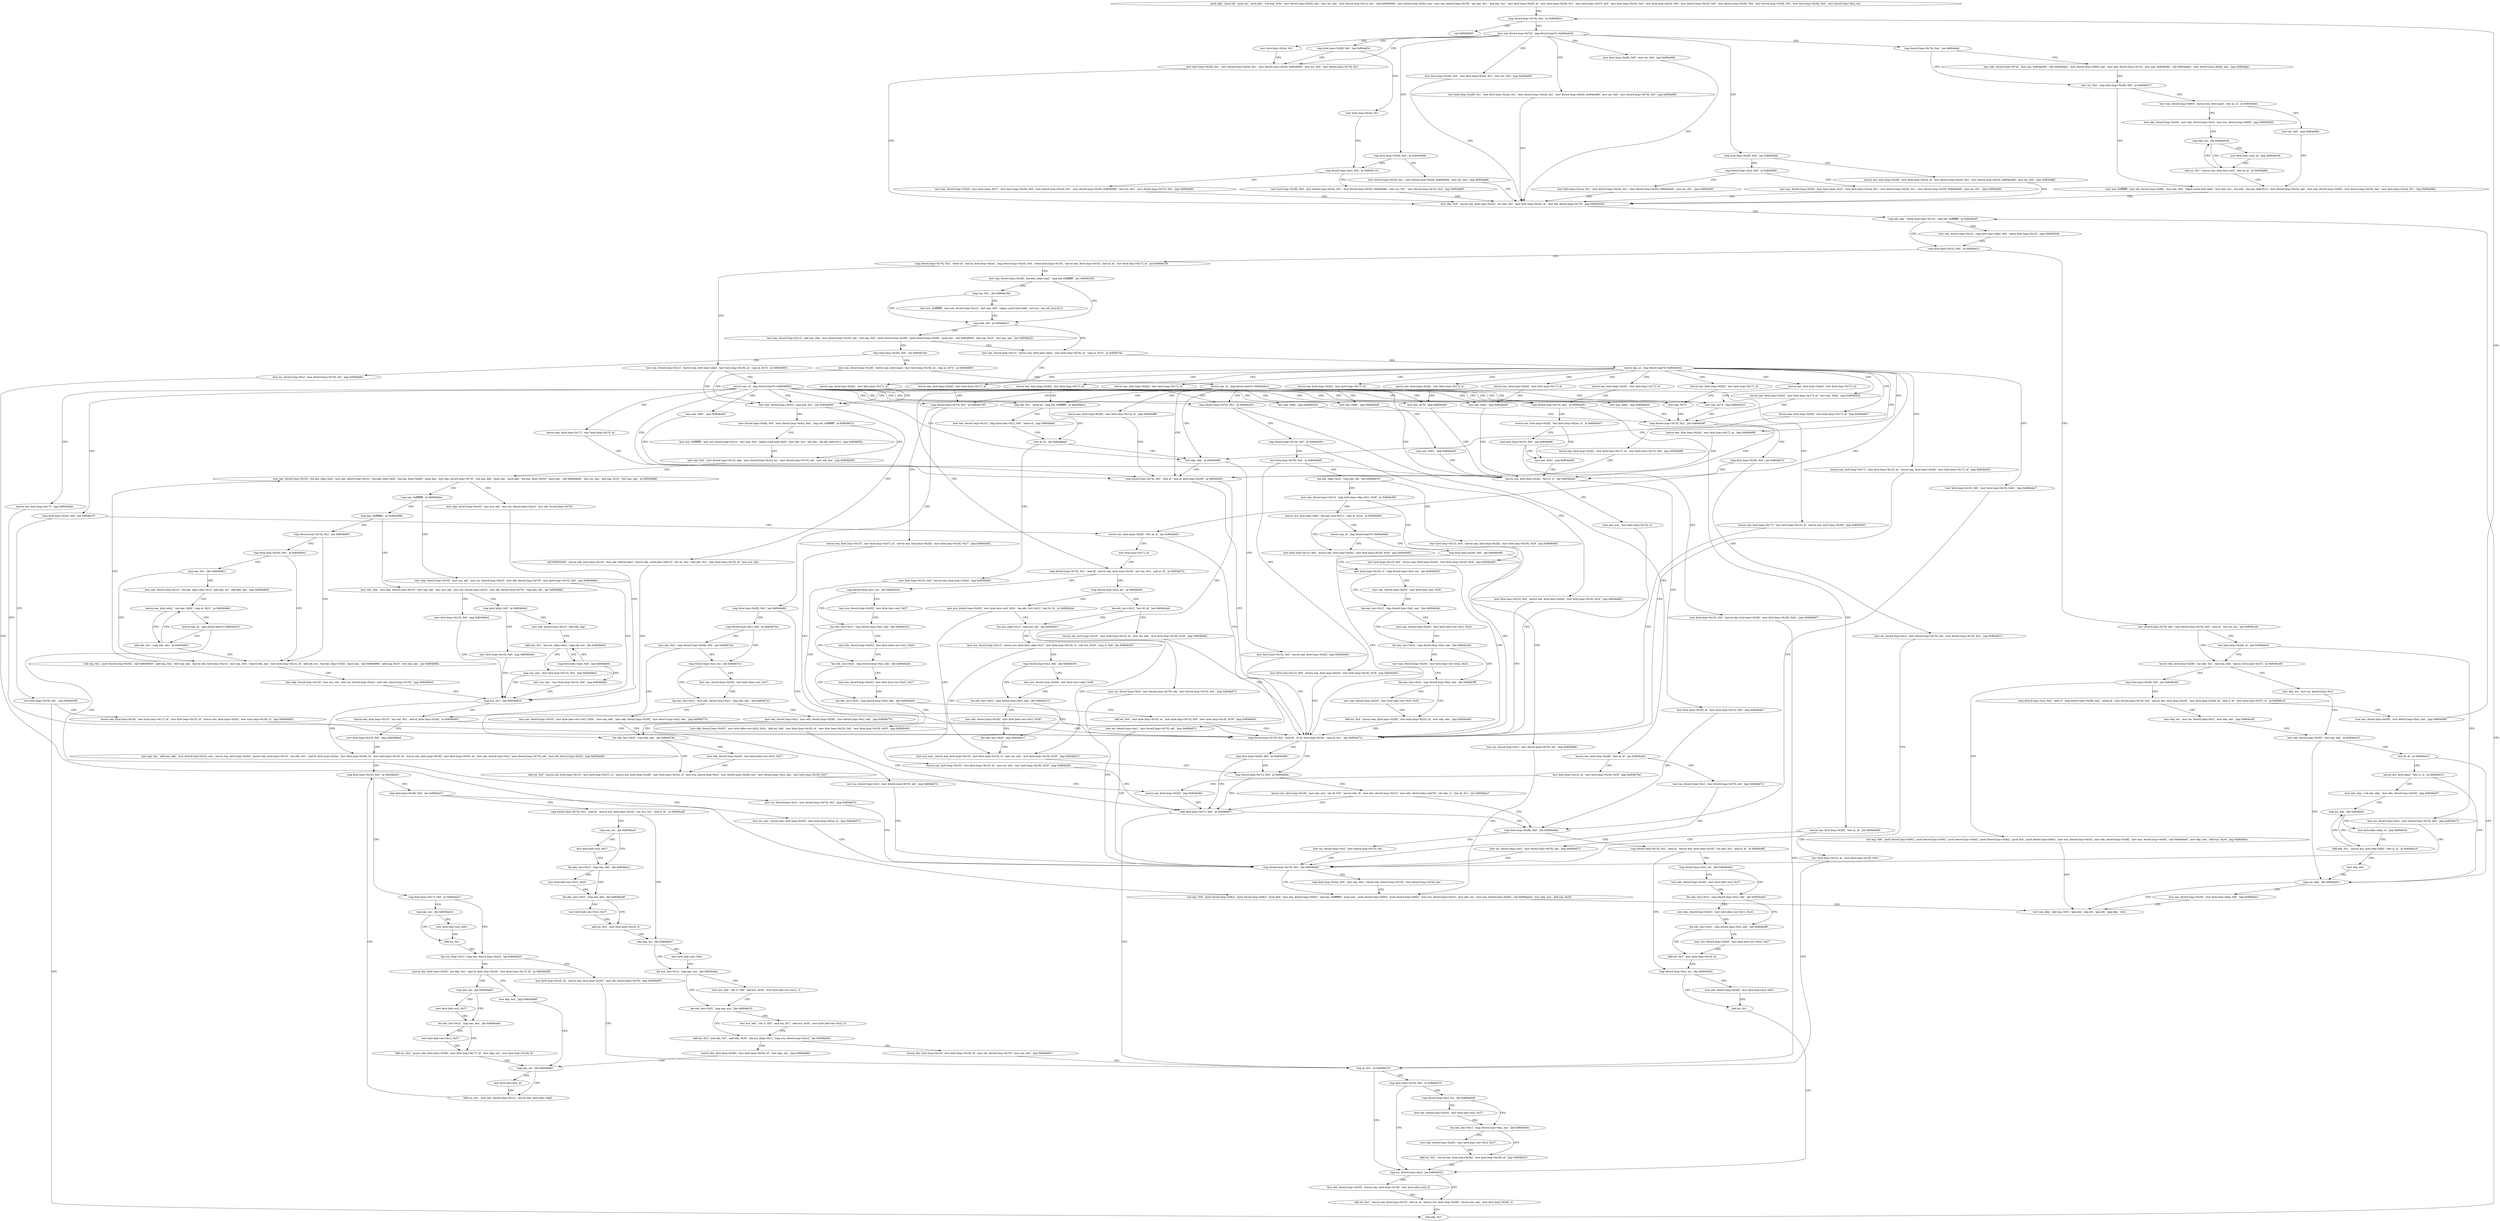 digraph "func" {
"134524589" [label = "'push ebp', 'push edi', 'push esi', 'push ebx', 'sub esp, 0x5c', 'mov dword [esp+0x20], eax', 'mov esi, edx', 'mov dword [esp+0x1c], ecx', 'call 0x8049060', 'mov dword [esp+0x3c], eax', 'mov eax, dword [esp+0x78]', 'shr eax, 0x1', 'and eax, 0x1', 'mov byte [esp+0x28], al', 'mov byte [esp+0x29], 0x1', 'mov byte [esp+0x37], 0x0', 'mov byte [esp+0x16], 0x0', 'mov byte [esp+0x2a], 0x0', 'mov dword [esp+0x24], 0x0', 'mov dword [esp+0x30], 0x0', 'mov dword [esp+0x38], 0x0', 'mov byte [esp+0x2b], 0x0', 'mov dword [esp+0xc], esi', " ]
"134524681" [label = "'cmp dword [esp+0x74], 0xa', 'ja 0x804b0c2', " ]
"134525122" [label = "'call 0x8049290', " ]
"134524692" [label = "'mov eax, dword [esp+0x74]', 'jmp dword [eax*4+0x804edc0]', " ]
"134524703" [label = "'mov byte [esp+0x2a], 0x1', " ]
"134524708" [label = "'mov byte [esp+0x28], 0x1', 'mov dword [esp+0x24], 0x1', 'mov dword [esp+0x30], 0x804f58d', 'mov esi, 0x0', 'mov dword [esp+0x74], 0x2', " ]
"134524768" [label = "'mov byte [esp+0x28], 0x0', 'mov esi, 0x0', 'jmp 0x804af46', " ]
"134524780" [label = "'cmp byte [esp+0x28], 0x0', 'jne 0x804b0db', " ]
"134524837" [label = "'cmp dword [esp+0x74], 0xa', 'jne 0x804afeb', " ]
"134525016" [label = "'cmp byte [esp+0x28], 0x0', 'jne 0x804af24', " ]
"134525089" [label = "'cmp byte [esp+0x28], 0x0', 'je 0x804b068', " ]
"134525127" [label = "'mov byte [esp+0x28], 0x0', 'mov byte [esp+0x2a], 0x1', 'mov esi, 0x0', 'jmp 0x804af46', " ]
"134528502" [label = "'mov byte [esp+0x28], 0x1', 'mov byte [esp+0x2a], 0x1', 'mov dword [esp+0x24], 0x1', 'mov dword [esp+0x30], 0x804ed48', 'mov esi, 0x0', 'mov dword [esp+0x74], 0x5', 'jmp 0x804af46', " ]
"134524742" [label = "'mov ebp, 0x0', 'movzx eax, byte [esp+0x2a]', 'xor eax, 0x1', 'mov byte [esp+0x34], al', 'mov edi, dword [esp+0x70]', 'jmp 0x804b53b', " ]
"134525147" [label = "'movzx eax, byte [esp+0x28]', 'mov byte [esp+0x2a], al', 'mov dword [esp+0x24], 0x1', 'mov dword [esp+0x30], 0x804ed48', 'mov esi, 0x0', 'jmp 0x804af46', " ]
"134524791" [label = "'cmp dword [esp+0xc], 0x0', 'je 0x804b0fe', " ]
"134524907" [label = "'mov edx, dword [esp+0x74]', 'mov eax, 0x804ed59', 'call 0x804ade2', 'mov dword [esp+0x80], eax', 'mov edx, dword [esp+0x74]', 'mov eax, 0x804f58d', 'call 0x804ade2', 'mov dword [esp+0x84], eax', 'jmp 0x804afac', " ]
"134524844" [label = "'mov esi, 0x0', 'cmp byte [esp+0x28], 0x0', 'je 0x804b017', " ]
"134525027" [label = "'mov byte [esp+0x2a], 0x1', " ]
"134525032" [label = "'cmp dword [esp+0xc], 0x0', 'je 0x804b11d', " ]
"134525096" [label = "'mov dword [esp+0x24], 0x1', 'mov dword [esp+0x30], 0x804f58d', 'mov esi, 0x0', 'jmp 0x804af46', " ]
"134526267" [label = "'cmp edi, ebp', 'setne byte [esp+0x15]', 'cmp edi, 0xffffffff', 'je 0x804bc0f', " ]
"134528015" [label = "'mov eax, dword [esp+0x1c]', 'cmp byte [eax+ebp], 0x0', 'setne byte [esp+0x15]', 'jmp 0x804b54b', " ]
"134526283" [label = "'cmp byte [esp+0x15], 0x0', 'je 0x804bc21', " ]
"134525182" [label = "'mov byte [esp+0x2a], 0x1', 'mov dword [esp+0x24], 0x1', 'mov dword [esp+0x30], 0x804ed48', 'mov esi, 0x1', 'jmp 0x804af46', " ]
"134524802" [label = "'mov eax, dword [esp+0x20]', 'mov byte [eax], 0x22', 'mov byte [esp+0x2a], 0x1', 'mov dword [esp+0x24], 0x1', 'mov dword [esp+0x30], 0x804ed48', 'mov esi, 0x1', 'jmp 0x804af46', " ]
"134524951" [label = "'mov eax, dword [esp+0x80]', 'movzx eax, byte [eax]', 'test al, al', 'je 0x804b04e', " ]
"134524856" [label = "'mov ecx, 0xffffffff', 'mov edi, dword [esp+0x84]', 'mov eax, 0x0', 'repne scasb byte [edi]', 'mov edx, ecx', 'not edx', 'lea eax, [edx-0x1]', 'mov dword [esp+0x24], eax', 'mov eax, dword [esp+0x84]', 'mov dword [esp+0x30], eax', 'mov byte [esp+0x2a], 0x1', 'jmp 0x804af46', " ]
"134525213" [label = "'mov byte [esp+0x28], 0x0', 'mov dword [esp+0x24], 0x1', 'mov dword [esp+0x30], 0x804f58d', 'mov esi, 0x1', 'mov dword [esp+0x74], 0x2', 'jmp 0x804af46', " ]
"134525043" [label = "'mov eax, dword [esp+0x20]', 'mov byte [eax], 0x27', 'mov byte [esp+0x28], 0x0', 'mov dword [esp+0x24], 0x1', 'mov dword [esp+0x30], 0x804f58d', 'mov esi, 0x1', 'mov dword [esp+0x74], 0x2', 'jmp 0x804af46', " ]
"134528033" [label = "'mov dword [esp+0x70], edi', 'cmp dword [esp+0x74], 0x2', 'sete al', 'test esi, esi', 'jne 0x804bc3b', " ]
"134526294" [label = "'cmp dword [esp+0x74], 0x2', 'setne bl', 'and bl, byte [esp+0x2a]', 'cmp dword [esp+0x24], 0x0', 'setne byte [esp+0x10]', 'movzx eax, byte [esp+0x10]', 'and al, bl', 'mov byte [esp+0x17], al', 'jne 0x804b144', " ]
"134525006" [label = "'mov esi, 0x0', 'jmp 0x804afb8', " ]
"134524965" [label = "'mov ebx, dword [esp+0x20]', 'mov edx, dword [esp+0xc]', 'mov ecx, dword [esp+0x80]', 'jmp 0x804b045', " ]
"134528059" [label = "'movzx edx, byte [esp+0x28]', 'xor edx, 0x1', 'and eax, edx', 'and al, byte [esp+0x37]', 'je 0x804bcd9', " ]
"134528049" [label = "'test byte [esp+0x28], al', 'jne 0x804bd34', " ]
"134525252" [label = "'mov eax, dword [esp+0x24]', 'lea edx, [ebp+eax]', 'cmp edi, 0xffffffff', 'jne 0x804b16b', " ]
"134526333" [label = "'mov eax, dword [esp+0x1c]', 'movzx eax, byte [eax+ebp]', 'mov byte [esp+0x18], al', 'cmp al, 0x7e', 'ja 0x804b803', " ]
"134524997" [label = "'cmp edx, esi', 'jbe 0x804b036', " ]
"134528217" [label = "'mov ebp, esi', 'mov esi, dword [esp+0xc]', " ]
"134528079" [label = "'cmp byte [esp+0x29], 0x0', 'jne 0x804bc8c', " ]
"134528308" [label = "'mov esi, dword [esp+0xc]', 'mov dword [esp+0x74], 0x2', 'jmp 0x804bd72', " ]
"134525291" [label = "'cmp edx, edi', 'ja 0x804be22', " ]
"134525265" [label = "'cmp eax, 0x1', 'jbe 0x804b16b', " ]
"134526979" [label = "'mov ebx, dword [esp+0x3c]', 'cmp ebx, 0x1', 'jne 0x804b845', " ]
"134526353" [label = "'movzx eax, al', 'jmp dword [eax*4+0x804f060]', " ]
"134524982" [label = "'add esi, 0x1', 'movzx eax, byte [ecx+esi]', 'test al, al', 'je 0x804afb8', " ]
"134525001" [label = "'mov byte [ebx+esi], al', 'jmp 0x804b036', " ]
"134528223" [label = "'mov eax, dword [esp+0x30]', 'test eax, eax', 'je 0x804bd12', " ]
"134528140" [label = "'sub esp, 0x8', 'push dword [esp+0x8c]', 'push dword [esp+0x8c]', 'push dword [esp+0x8c]', 'push dword [esp+0x8c]', 'push 0x5', 'push dword [esp+0x8c]', 'mov ecx, dword [esp+0x3c]', 'mov edx, dword [esp+0x58]', 'mov eax, dword [esp+0x40]', 'call 0x804aead', 'mov ebp, eax', 'add esp, 0x20', 'jmp 0x804bdcc', " ]
"134528086" [label = "'cmp dword [esp+0xc], 0x0', 'sete cl', 'cmp dword [esp+0x38], 0x0', 'setne dl', 'mov dword [esp+0x74], 0x2', 'movzx ebx, byte [esp+0x29]', 'mov byte [esp+0x28], bl', 'and cl, dl', 'mov byte [esp+0x37], cl', 'je 0x804bccf', " ]
"134528370" [label = "'cmp dword [esp+0x74], 0x2', 'jne 0x804bd8c', " ]
"134528546" [label = "'mov eax, dword [esp+0x1c]', 'movzx eax, byte [eax+ebp]', 'mov byte [esp+0x18], al', 'cmp al, 0x7e', 'ja 0x804b7fa', " ]
"134525299" [label = "'mov eax, dword [esp+0x1c]', 'add eax, ebp', 'mov dword [esp+0x18], eax', 'sub esp, 0x4', 'push dword [esp+0x28]', 'push dword [esp+0x38]', 'push eax', 'call 0x8048fc0', 'add esp, 0x10', 'test eax, eax', 'jne 0x804be22', " ]
"134525270" [label = "'mov ecx, 0xffffffff', 'mov edi, dword [esp+0x1c]', 'mov eax, 0x0', 'repne scasb byte [edi]', 'not ecx', 'lea edi, [ecx-0x1]', " ]
"134527045" [label = "'mov dword [esp+0x48], 0x0', 'mov dword [esp+0x4c], 0x0', 'cmp edi, 0xffffffff', 'je 0x804b872', " ]
"134526988" [label = "'call 0x80492d0', 'movzx edx, byte [esp+0x18]', 'mov eax, dword [eax]', 'movzx eax, word [eax+edx*2]', 'shr ax, 0xe', 'and eax, 0x1', 'mov byte [esp+0x15], al', 'mov ecx, ebx', " ]
"134525386" [label = "'cmp byte [esp+0x2a], 0x0', 'jne 0x804b1f7', " ]
"134525729" [label = "'cmp dword [esp+0x74], 0x2', 'je 0x804b343', " ]
"134525976" [label = "'mov eax, 0x62', 'jmp 0x804b44f', " ]
"134525992" [label = "'mov eax, 0x66', 'jmp 0x804b44f', " ]
"134526008" [label = "'mov eax, 0x72', " ]
"134526372" [label = "'mov eax, 0x74', 'jmp 0x804b43d', " ]
"134526391" [label = "'mov eax, 0x76', 'jmp 0x804b44f', " ]
"134526410" [label = "'cmp dword [esp+0x74], 0x2', 'je 0x804b5f1', " ]
"134526539" [label = "'mov eax, 0x6e', 'jmp 0x804b43d', " ]
"134526599" [label = "'mov eax, 0x61', 'jmp 0x804b44f', " ]
"134526628" [label = "'cmp edi, 0x1', 'setne al', 'cmp edi, 0xffffffff', 'je 0x804b6ca', " ]
"134526647" [label = "'test ebp, ebp', 'je 0x804b6f6', " ]
"134526701" [label = "'movzx eax, byte [esp+0x17]', 'mov byte [esp+0x15], al', " ]
"134526710" [label = "'cmp dword [esp+0x74], 0x2', 'sete al', 'and al, byte [esp+0x28]', 'je 0x804b462', " ]
"134526785" [label = "'cmp dword [esp+0x74], 0x2', 'je 0x804b760', " ]
"134527839" [label = "'movzx eax, byte [esp+0x17]', 'jmp 0x804b462', " ]
"134528274" [label = "'cmp esi, ebp', 'jbe 0x804bdcc', " ]
"134528460" [label = "'mov eax, ebp', 'add esp, 0x5c', 'pop ebx', 'pop esi', 'pop edi', 'pop ebp', 'retn', " ]
"134528282" [label = "'mov eax, dword [esp+0x20]', 'mov byte [eax+ebp], 0x0', 'jmp 0x804bdcc', " ]
"134528231" [label = "'test dl, dl', 'je 0x804bd12', " ]
"134528235" [label = "'movzx ecx, byte [eax]', 'test cl, cl', 'je 0x804bd12', " ]
"134528207" [label = "'mov ebp, esi', 'mov esi, dword [esp+0xc]', 'mov edx, eax', 'jmp 0x804bcdf', " ]
"134528127" [label = "'mov eax, dword [esp+0x38]', 'mov dword [esp+0xc], eax', 'jmp 0x804af09', " ]
"134528396" [label = "'sub esp, 0x8', 'push dword [esp+0x8c]', 'push dword [esp+0x8c]', 'push 0x0', 'mov eax, dword [esp+0x8c]', 'and eax, 0xfffffffd', 'push eax', 'push dword [esp+0x8c]', 'push dword [esp+0x8c]', 'mov ecx, dword [esp+0x3c]', 'mov edx, esi', 'mov eax, dword [esp+0x40]', 'call 0x804aead', 'mov ebp, eax', 'add esp, 0x20', " ]
"134528377" [label = "'cmp byte [esp+0x2a], 0x0', 'mov eax, 0x4', 'cmove eax, dword [esp+0x74]', 'mov dword [esp+0x74], eax', " ]
"134526970" [label = "'movzx eax, byte [esp+0x2b]', 'mov byte [esp+0x17], al', " ]
"134528566" [label = "'movzx eax, al', 'jmp dword [eax*4+0x804f2e4]', " ]
"134525337" [label = "'cmp byte [esp+0x28], 0x0', 'jne 0x804b1bd', " ]
"134527090" [label = "'mov ecx, 0xffffffff', 'mov edi, dword [esp+0x1c]', 'mov eax, 0x0', 'repne scasb byte [edi]', 'mov edx, ecx', 'not edx', 'lea edi, [edx-0x1]', 'jmp 0x804b85a', " ]
"134527066" [label = "'mov eax, 0x0', 'mov dword [esp+0x10], ebp', 'mov dword [esp+0x2c], esi', 'mov dword [esp+0x70], edi', 'mov edi, eax', 'jmp 0x804b936', " ]
"134527017" [label = "'movzx eax, byte [esp+0x15]', 'xor eax, 0x1', 'and al, byte [esp+0x2a]', 'je 0x804b462', " ]
"134525431" [label = "'movzx eax, byte [esp+0x28]', 'test al, al', 'jne 0x804bd42', " ]
"134525393" [label = "'test byte [esp+0x78], 0x1', 'jne 0x804b538', " ]
"134525763" [label = "'movzx eax, byte [esp+0x28]', 'test al, al', 'jne 0x804bd4c', " ]
"134525736" [label = "'cmp dword [esp+0x74], 0x5', 'je 0x804b35e', " ]
"134526031" [label = "'movzx ecx, byte [esp+0x2a]', 'test cl, cl', 'jne 0x804bbde', " ]
"134526013" [label = "'cmp dword [esp+0x74], 0x2', 'jne 0x804b44f', " ]
"134526449" [label = "'movzx eax, byte [esp+0x28]', 'test al, al', 'jne 0x804bd56', " ]
"134526417" [label = "'movzx ecx, byte [esp+0x28]', 'test byte [esp+0x2a], cl', 'je 0x804b5e7', " ]
"134526666" [label = "'mov eax, dword [esp+0x1c]', 'cmp byte [eax+0x1], 0x0', 'setne al', 'jmp 0x804b6af', " ]
"134526639" [label = "'test al, al', 'jne 0x804bba5', " ]
"134526651" [label = "'mov byte [esp+0x15], 0x0', 'movzx eax, byte [esp+0x2b]', 'jmp 0x804b462', " ]
"134526050" [label = "'cmp dword [esp+0x74], 0x2', 'sete dl', 'or dl, byte [esp+0x34]', 'cmp dl, 0x1', 'jne 0x804b47a', " ]
"134526728" [label = "'mov esi, dword [esp+0xc]', 'mov dword [esp+0x70], edi', 'mov dword [esp+0x74], 0x2', 'jmp 0x804bd72', " ]
"134526816" [label = "'cmp byte [esp+0x28], 0x0', 'jne 0x804bd60', " ]
"134526792" [label = "'movzx eax, byte [esp+0x15]', 'mov byte [esp+0x37], al', 'movzx eax, byte [esp+0x2b]', 'mov byte [esp+0x18], 0x27', 'jmp 0x804b462', " ]
"134528242" [label = "'mov edx, ebp', 'sub eax, ebp', 'mov ebx, dword [esp+0x20]', 'jmp 0x804bd07', " ]
"134525720" [label = "'movzx eax, byte [esp+0x2b]', 'mov byte [esp+0x17], al', " ]
"134525967" [label = "'movzx eax, byte [esp+0x2b]', 'mov byte [esp+0x17], al', " ]
"134525983" [label = "'movzx eax, byte [esp+0x2b]', 'mov byte [esp+0x17], al', " ]
"134525999" [label = "'movzx eax, byte [esp+0x2b]', 'mov byte [esp+0x17], al', " ]
"134526363" [label = "'movzx eax, byte [esp+0x2b]', 'mov byte [esp+0x17], al', " ]
"134526382" [label = "'movzx eax, byte [esp+0x2b]', 'mov byte [esp+0x17], al', " ]
"134526401" [label = "'movzx eax, byte [esp+0x2b]', 'mov byte [esp+0x17], al', " ]
"134526559" [label = "'movzx eax, byte [esp+0x2b]', 'mov byte [esp+0x17], al', 'mov eax, 0x6e', 'jmp 0x804b43d', " ]
"134526619" [label = "'movzx eax, byte [esp+0x2b]', 'mov byte [esp+0x17], al', " ]
"134526679" [label = "'movzx eax, byte [esp+0x2b]', 'mov byte [esp+0x17], al', 'jmp 0x804b6b7', " ]
"134526690" [label = "'movzx eax, byte [esp+0x2b]', 'mov byte [esp+0x17], al', 'jmp 0x804b6f6', " ]
"134526760" [label = "'movzx eax, byte [esp+0x2b]', 'mov byte [esp+0x17], al', 'mov byte [esp+0x15], 0x0', 'jmp 0x804b6f6', " ]
"134526776" [label = "'movzx eax, byte [esp+0x2b]', 'mov byte [esp+0x17], al', " ]
"134527943" [label = "'movzx eax, byte [esp+0x17]', 'mov byte [esp+0x15], al', 'movzx eax, byte [esp+0x2b]', 'mov byte [esp+0x17], al', 'jmp 0x804b462', " ]
"134527980" [label = "'mov byte [esp+0x15], 0x0', 'mov byte [esp+0x18], 0x61', 'jmp 0x804b4a7', " ]
"134525373" [label = "'mov esi, dword [esp+0xc]', 'mov dword [esp+0x70], edi', 'jmp 0x804bd8c', " ]
"134525344" [label = "'mov eax, dword [esp+0x18]', 'movzx eax, byte [eax]', 'mov byte [esp+0x18], al', 'cmp al, 0x7e', 'ja 0x804b803', " ]
"134527286" [label = "'mov eax, dword [esp+0x10]', 'lea ebx, [eax+edi]', 'mov eax, dword [esp+0x1c]', 'lea ebp, [eax+ebx]', 'lea eax, [esp+0x48]', 'push eax', 'mov eax, dword [esp+0x74]', 'sub eax, ebx', 'push eax', 'push ebp', 'lea eax, [esp+0x50]', 'push eax', 'call 0x804dea6', 'mov esi, eax', 'add esp, 0x10', 'test eax, eax', 'je 0x804b9d6', " ]
"134526074" [label = "'cmp dword [esp+0x7c], 0x0', 'je 0x804b49c', " ]
"134526067" [label = "'cmp byte [esp+0x28], 0x0', 'je 0x804b49c', " ]
"134527035" [label = "'mov byte [esp+0x15], 0x0', 'jmp 0x804b9ed', " ]
"134527469" [label = "'mov eax, ecx', 'add eax, ebp', 'mov dword [esp+0x2c], eax', 'movzx eax, byte [esp+0x2b]', 'movzx ebx, byte [esp+0x15]', 'xor ebx, 0x1', 'and bl, byte [esp+0x2a]', 'mov byte [esp+0x36], bl', 'mov byte [esp+0x10], bl', 'movzx edx, byte [esp+0x18]', 'mov byte [esp+0x35], al', 'mov eax, dword [esp+0xc]', 'mov dword [esp+0x70], edi', 'mov edi, dword [esp+0x20]', 'jmp 0x804ba92', " ]
"134528322" [label = "'mov esi, dword [esp+0xc]', 'mov dword [esp+0x70], edi', 'jmp 0x804bd72', " ]
"134525444" [label = "'mov byte [esp+0x17], al', " ]
"134526264" [label = "'add ebp, 0x1', " ]
"134525404" [label = "'movzx eax, byte [esp+0x2a]', 'mov byte [esp+0x17], al', 'mov byte [esp+0x15], al', 'movzx ecx, byte [esp+0x2b]', 'mov byte [esp+0x18], cl', 'jmp 0x804b462', " ]
"134528332" [label = "'mov esi, dword [esp+0xc]', 'mov dword [esp+0x70], edi', 'jmp 0x804bd72', " ]
"134525776" [label = "'mov byte [esp+0x15], al', 'mov byte [esp+0x18], 0x3f', 'jmp 0x804b7b4', " ]
"134525790" [label = "'test byte [esp+0x78], 0x4', 'je 0x804bb69', " ]
"134525743" [label = "'mov byte [esp+0x15], 0x0', 'movzx eax, byte [esp+0x2b]', 'mov byte [esp+0x18], 0x3f', 'jmp 0x804b462', " ]
"134527966" [label = "'mov byte [esp+0x18], al', 'mov byte [esp+0x15], 0x0', 'jmp 0x804b4a7', " ]
"134526044" [label = "'mov eax, ecx', 'mov byte [esp+0x15], cl', " ]
"134526020" [label = "'cmp byte [esp+0x28], 0x0', 'jne 0x804b672', " ]
"134526578" [label = "'mov esi, dword [esp+0xc]', 'mov dword [esp+0x70], edi', 'mov dword [esp+0x74], 0x2', 'jmp 0x804bd72', " ]
"134528342" [label = "'mov esi, dword [esp+0xc]', 'mov dword [esp+0x70], edi', 'jmp 0x804bd72', " ]
"134526462" [label = "'mov byte [esp+0x15], al', 'mov byte [esp+0x18], 0x5c', " ]
"134526439" [label = "'mov eax, 0x5c', 'jmp 0x804b44f', " ]
"134526428" [label = "'cmp byte [esp+0x10], 0x0', 'jne 0x804bbfb', " ]
"134527909" [label = "'mov byte [esp+0x15], 0x0', 'movzx eax, byte [esp+0x2b]', 'jmp 0x804b462', " ]
"134528352" [label = "'mov esi, dword [esp+0xc]', 'mov dword [esp+0x70], edi', 'jmp 0x804bd72', " ]
"134526827" [label = "'cmp dword [esp+0xc], 0x0', 'je 0x804b7be', " ]
"134528263" [label = "'cmp esi, edx', 'jbe 0x804bcfc', " ]
"134526119" [label = "'cmp byte [esp+0x28], 0x0', 'jne 0x804bd6a', " ]
"134525363" [label = "'movzx eax, al', 'jmp dword [eax*4+0x804edec]', " ]
"134527446" [label = "'mov ebp, dword [esp+0x10]', 'mov ecx, edi', 'mov esi, dword [esp+0x2c]', 'mov edi, dword [esp+0x70]', " ]
"134527332" [label = "'cmp eax, 0xffffffff', 'je 0x804b9aa', " ]
"134526108" [label = "'cmp byte [esp+0x17], 0x0', 'je 0x804b607', " ]
"134526081" [label = "'movzx ecx, byte [esp+0x18]', 'mov edx, ecx', 'shr dl, 0x5', 'movzx edx, dl', 'mov ebx, dword [esp+0x7c]', 'mov edx, dword [ebx+edx*4]', 'shr edx, cl', 'test dl, 0x1', 'jne 0x804b4a7', " ]
"134527634" [label = "'cmp byte [esp+0x10], 0x0', 'je 0x804ba25', " ]
"134525448" [label = "'cmp dword [esp+0x74], 0x2', 'sete dl', 'movzx eax, byte [esp+0x16]', 'xor eax, 0x1', 'and al, dl', 'je 0x804b27a', " ]
"134526900" [label = "'movzx eax, byte [esp+0x2b]', 'jmp 0x804b49c', " ]
"134527849" [label = "'mov byte [esp+0x15], 0x0', 'movzx eax, byte [esp+0x2b]', 'mov byte [esp+0x18], 0x3f', 'jmp 0x804b462', " ]
"134525801" [label = "'lea edx, [ebp+0x2]', 'cmp edx, edi', 'jae 0x804bb7d', " ]
"134526471" [label = "'cmp al, 0x1', 'je 0x804b510', " ]
"134527995" [label = "'mov byte [esp+0x15], 0x0', 'movzx eax, byte [esp+0x2b]', 'mov byte [esp+0x18], 0x5c', 'jmp 0x804b607', " ]
"134526910" [label = "'cmp dword [esp+0xc], esi', 'jbe 0x804b7cc', " ]
"134526834" [label = "'mov eax, 0x0', 'cmp dword [esp+0x38], 0x0', 'jne 0x804b7be', " ]
"134528252" [label = "'add edx, 0x1', 'movzx ecx, byte [eax+edx]', 'test cl, cl', 'je 0x804bd10', " ]
"134528267" [label = "'mov byte [ebx+edx], cl', 'jmp 0x804bcfc', " ]
"134528362" [label = "'mov esi, dword [esp+0xc]', 'mov dword [esp+0x70], edi', " ]
"134526130" [label = "'cmp dword [esp+0x74], 0x2', 'sete al', 'movzx edx, byte [esp+0x16]', 'xor edx, 0x1', 'and al, dl', 'je 0x804b4ff', " ]
"134526549" [label = "'mov eax, 0x6e', 'jmp 0x804b43d', " ]
"134526609" [label = "'mov eax, 0x61', 'jmp 0x804b44f', " ]
"134526749" [label = "'movzx eax, byte [esp+0x28]', 'mov byte [esp+0x15], al', 'jmp 0x804b6f6', " ]
"134527924" [label = "'movzx eax, byte [esp+0x17]', 'mov byte [esp+0x15], al', 'movzx eax, byte [esp+0x28]', 'jmp 0x804b462', " ]
"134527460" [label = "'cmp ecx, 0x1', 'jbe 0x804b829', " ]
"134527402" [label = "'mov ebp, dword [esp+0x10]', 'mov ecx, edi', 'mov esi, dword [esp+0x2c]', 'mov edi, dword [esp+0x70]', 'mov byte [esp+0x15], 0x0', 'jmp 0x804b9e4', " ]
"134527337" [label = "'cmp eax, 0xfffffffe', 'je 0x804b88b', " ]
"134527525" [label = "'cmp byte [esp+0x17], 0x0', 'je 0x804ba37', " ]
"134527641" [label = "'cmp byte [esp+0x28], 0x0', 'jne 0x804bd27', " ]
"134525562" [label = "'cmp dword [esp+0xc], esi', 'ja 0x804b29c', " ]
"134525596" [label = "'mov ecx, dword [esp+0x20]', 'mov byte [ecx+esi], 0x5c', 'lea edx, [esi+0x1]', 'test bl, bl', 'je 0x804b2de', " ]
"134525568" [label = "'lea edx, [esi+0x1]', 'test bl, bl', 'jne 0x804b2ab', " ]
"134525468" [label = "'cmp dword [esp+0xc], esi', 'jbe 0x804b22a', " ]
"134525482" [label = "'lea edx, [esi+0x1]', 'cmp dword [esp+0xc], edx', 'jbe 0x804b23c', " ]
"134525474" [label = "'mov ecx, dword [esp+0x20]', 'mov byte [ecx+esi], 0x27', " ]
"134527869" [label = "'mov byte [esp+0x15], 0x0', 'movzx eax, byte [esp+0x2b]', 'mov byte [esp+0x18], 0x3f', 'jmp 0x804b462', " ]
"134525812" [label = "'mov eax, dword [esp+0x1c]', 'cmp byte [eax+ebp+0x1], 0x3f', 'je 0x804b393', " ]
"134526224" [label = "'cmp esi, dword [esp+0xc]', 'jae 0x804b522', " ]
"134526242" [label = "'add esi, 0x1', 'movzx eax, byte [esp+0x15]', 'test al, al', 'movzx ecx, byte [esp+0x29]', 'cmove ecx, eax', 'mov byte [esp+0x29], cl', " ]
"134526230" [label = "'mov ebx, dword [esp+0x20]', 'movzx eax, byte [esp+0x18]', 'mov byte [ebx+esi], al', " ]
"134526479" [label = "'cmp byte [esp+0x16], 0x0', 'je 0x804b510', " ]
"134526490" [label = "'cmp dword [esp+0xc], esi', 'jbe 0x804b628', " ]
"134526924" [label = "'lea eax, [esi+0x1]', 'mov edx, dword [esp+0xc]', 'cmp edx, eax', 'jbe 0x804b7ec', " ]
"134526916" [label = "'mov eax, dword [esp+0x20]', 'mov byte [eax+esi], 0x27', " ]
"134526846" [label = "'lea edx, [esi+0x2]', 'cmp edx, eax', 'jae 0x804b78e', " ]
"134528272" [label = "'mov ebp, edx', " ]
"134526207" [label = "'cmp dword [esp+0xc], esi', 'jbe 0x804b50d', " ]
"134526150" [label = "'cmp dword [esp+0xc], esi', 'jbe 0x804b4d4', " ]
"134527115" [label = "'mov edx, ebp', 'mov ebp, dword [esp+0x10]', 'mov eax, edi', 'mov ecx, edi', 'mov esi, dword [esp+0x2c]', 'mov edi, dword [esp+0x70]', 'cmp ebx, edi', 'jae 0x804b9bf', " ]
"134527346" [label = "'cmp dword [esp+0x74], 0x2', 'jne 0x804b901', " ]
"134527543" [label = "'lea ecx, [ebp+0x1]', 'cmp ecx, dword [esp+0x2c]', 'jae 0x804bb32', " ]
"134527532" [label = "'cmp eax, esi', 'jbe 0x804ba34', " ]
"134528295" [label = "'mov esi, eax', 'movzx eax, byte [esp+0x28]', 'mov byte [esp+0x2a], al', 'jmp 0x804bd72', " ]
"134527652" [label = "'cmp dword [esp+0x74], 0x2', 'sete bl', 'movzx ecx, byte [esp+0x16]', 'xor ecx, 0x1', 'and cl, bl', 'je 0x804badf', " ]
"134525662" [label = "'movzx eax, byte [esp+0x15]', 'mov byte [esp+0x15], bl', 'mov esi, edx', 'mov byte [esp+0x18], 0x30', 'jmp 0x804b49c', " ]
"134525611" [label = "'lea ecx, [ebp+0x1]', 'cmp ecx, edi', 'jae 0x804b2c7', " ]
"134525575" [label = "'movzx eax, byte [esp+0x15]', 'mov byte [esp+0x15], bl', 'mov esi, edx', 'mov byte [esp+0x18], 0x30', 'jmp 0x804b462', " ]
"134525500" [label = "'lea edx, [esi+0x2]', 'cmp dword [esp+0xc], edx', 'jbe 0x804b24e', " ]
"134525491" [label = "'mov edx, dword [esp+0x20]', 'mov byte [edx+esi+0x1], 0x24', " ]
"134525843" [label = "'movzx ecx, byte [eax+edx]', 'lea eax, [ecx-0x21]', 'cmp al, 0x1d', 'ja 0x804bb91', " ]
"134525823" [label = "'mov byte [esp+0x15], 0x0', 'movzx eax, byte [esp+0x2b]', 'mov byte [esp+0x18], 0x3f', 'jmp 0x804b462', " ]
"134526504" [label = "'lea eax, [esi+0x1]', 'cmp dword [esp+0xc], eax', 'jbe 0x804b63a', " ]
"134526496" [label = "'mov eax, dword [esp+0x20]', 'mov byte [eax+esi], 0x27', " ]
"134526956" [label = "'mov eax, dword [esp+0xc]', 'mov edx, dword [esp+0x38]', 'mov dword [esp+0xc], edx', 'jmp 0x804b77e', " ]
"134526935" [label = "'mov eax, dword [esp+0x20]', 'mov byte [eax+esi+0x1], 0x5c', 'mov eax, edx', 'mov edx, dword [esp+0x38]', 'mov dword [esp+0xc], edx', 'jmp 0x804b77e', " ]
"134526862" [label = "'add esi, 0x3', 'movzx ecx, byte [esp+0x15]', 'mov byte [esp+0x37], cl', 'movzx ecx, byte [esp+0x28]', 'mov byte [esp+0x16], cl', 'mov ecx, dword [esp+0xc]', 'mov dword [esp+0x38], ecx', 'mov dword [esp+0xc], eax', 'mov byte [esp+0x18], 0x27', " ]
"134526853" [label = "'mov edx, dword [esp+0x20]', 'mov byte [edx+esi+0x2], 0x27', " ]
"134526221" [label = "'add esi, 0x1', " ]
"134526213" [label = "'mov eax, dword [esp+0x20]', 'mov byte [eax+esi], 0x5c', " ]
"134526164" [label = "'lea edx, [esi+0x1]', 'cmp dword [esp+0xc], edx', 'jbe 0x804b4e6', " ]
"134526156" [label = "'mov edx, dword [esp+0x20]', 'mov byte [edx+esi], 0x27', " ]
"134527423" [label = "'mov byte [esp+0x15], 0x0', 'jmp 0x804b9e4', " ]
"134527141" [label = "'cmp byte [edx], 0x0', 'je 0x804b9c6', " ]
"134527233" [label = "'sub esp, 0xc', 'push dword [esp+0x50]', 'call 0x8049040', 'add esp, 0x4', 'test eax, eax', 'movzx edx, byte [esp+0x21]', 'mov eax, 0x0', 'cmove edx, eax', 'mov byte [esp+0x21], dl', 'add edi, esi', 'lea eax, [esp+0x54]', 'push eax', 'call 0x8048f80', 'add esp, 0x10', 'test eax, eax', 'jne 0x804b99a', " ]
"134527353" [label = "'cmp byte [esp+0x28], 0x0', 'je 0x804b901', " ]
"134527794" [label = "'mov byte [esp+0x18], dl', 'movzx eax, byte [esp+0x35]', 'mov edi, dword [esp+0x70]', 'jmp 0x804b607', " ]
"134527556" [label = "'movzx ebx, byte [esp+0x35]', 'xor ebx, 0x1', 'and bl, byte [esp+0x16]', 'mov byte [esp+0x17], bl', 'je 0x804bb58', " ]
"134527540" [label = "'add esi, 0x1', " ]
"134527536" [label = "'mov byte [edi+esi], 0x5c', " ]
"134527711" [label = "'cmp eax, esi', 'jbe 0x804bae7', " ]
"134527672" [label = "'cmp eax, esi', 'jbe 0x804bac0', " ]
"134525639" [label = "'mov ecx, eax', 'movzx eax, byte [esp+0x15]', 'mov byte [esp+0x15], cl', 'mov esi, edx', 'mov byte [esp+0x18], 0x30', 'jmp 0x804b47a', " ]
"134525618" [label = "'mov ecx, dword [esp+0x1c]', 'movzx ecx, byte [ecx+ebp+0x1]', 'mov byte [esp+0x10], cl', 'sub ecx, 0x30', 'cmp cl, 0x9', 'jbe 0x804b2f3', " ]
"134525518" [label = "'lea edx, [esi+0x3]', 'cmp dword [esp+0xc], edx', 'jbe 0x804bde0', " ]
"134525509" [label = "'mov ecx, dword [esp+0x20]', 'mov byte [ecx+esi+0x2], 0x27', " ]
"134527889" [label = "'mov byte [esp+0x15], 0x0', 'movzx eax, byte [esp+0x2b]', 'mov byte [esp+0x18], 0x3f', 'jmp 0x804b462', " ]
"134525858" [label = "'movzx eax, al', 'jmp dword [eax*4+0x804efe8]', " ]
"134526522" [label = "'add esi, 0x2', 'movzx eax, byte [esp+0x2b]', 'mov byte [esp+0x16], al', 'jmp 0x804b510', " ]
"134526513" [label = "'mov eax, dword [esp+0x20]', 'mov byte [eax+esi+0x1], 0x27', " ]
"134526182" [label = "'lea edx, [esi+0x2]', 'cmp dword [esp+0xc], edx', 'jbe 0x804b4f8', " ]
"134526173" [label = "'mov ebx, dword [esp+0x20]', 'mov byte [ebx+esi+0x1], 0x24', " ]
"134527430" [label = "'mov byte [esp+0x15], 0x0', 'jmp 0x804b9e4', " ]
"134527150" [label = "'mov edx, dword [esp+0x1c]', 'add edx, ebp', " ]
"134527386" [label = "'mov ebp, dword [esp+0x10]', 'mov ecx, edi', 'mov esi, dword [esp+0x2c]', 'mov edi, dword [esp+0x70]', 'jmp 0x804b9e4', " ]
"134527360" [label = "'cmp eax, 0x1', 'jbe 0x804b901', " ]
"134527832" [label = "'mov ebp, ecx', 'jmp 0x804ba80', " ]
"134527578" [label = "'cmp eax, esi', 'jbe 0x804ba62', " ]
"134527719" [label = "'lea ecx, [esi+0x1]', 'cmp eax, ecx', 'jbe 0x804bafa', " ]
"134527715" [label = "'mov byte [edi+esi], 0x5c', " ]
"134527680" [label = "'lea ebx, [esi+0x1]', 'cmp eax, ebx', 'jbe 0x804bacc', " ]
"134527676" [label = "'mov byte [edi+esi], 0x27', " ]
"134525683" [label = "'cmp dword [esp+0xc], edx', 'jbe 0x804b301', " ]
"134528480" [label = "'add esi, 0x4', 'mov byte [esp+0x16], al', 'mov byte [esp+0x15], 0x0', 'mov byte [esp+0x18], 0x30', 'jmp 0x804b462', " ]
"134525531" [label = "'mov edx, dword [esp+0x20]', 'mov byte [edx+esi+0x3], 0x5c', 'add esi, 0x4', 'mov byte [esp+0x16], al', 'mov byte [esp+0x15], 0x0', 'mov byte [esp+0x18], 0x30', 'jmp 0x804b49c', " ]
"134525868" [label = "'cmp byte [esp+0x28], 0x0', 'jne 0x804bdd6', " ]
"134526200" [label = "'add esi, 0x3', 'mov byte [esp+0x16], al', " ]
"134526191" [label = "'mov ecx, dword [esp+0x20]', 'mov byte [ecx+esi+0x2], 0x27', " ]
"134527156" [label = "'add eax, 0x1', 'lea ecx, [ebp+eax]', 'cmp edi, ecx', 'jbe 0x804b9cd', " ]
"134527369" [label = "'mov eax, dword [esp+0x1c]', 'lea edx, [eax+ebx+0x1]', 'add eax, esi', 'add ebx, eax', 'jmp 0x804b8ed', " ]
"134527616" [label = "'cmp eax, esi', 'jbe 0x804ba87', " ]
"134527586" [label = "'lea ebx, [esi+0x1]', 'cmp eax, ebx', 'jbe 0x804ba6e', " ]
"134527582" [label = "'mov byte [edi+esi], 0x27', " ]
"134527738" [label = "'lea ecx, [esi+0x2]', 'cmp eax, ecx', 'jbe 0x804bb10', " ]
"134527726" [label = "'mov ecx, edx', 'shr cl, 0x6', 'add ecx, 0x30', 'mov byte [edi+esi+0x1], cl', " ]
"134527692" [label = "'lea ebx, [esi+0x2]', 'cmp eax, ebx', 'jbe 0x804bad8', " ]
"134527687" [label = "'mov byte [edi+esi+0x1], 0x24', " ]
"134525697" [label = "'lea edx, [esi+0x2]', 'cmp dword [esp+0xc], edx', 'jbe 0x804b313', " ]
"134525689" [label = "'mov ecx, dword [esp+0x20]', 'mov byte [ecx+edx], 0x30', " ]
"134528470" [label = "'mov esi, dword [esp+0xc]', 'mov dword [esp+0x70], edi', 'jmp 0x804bd8c', " ]
"134525879" [label = "'mov byte [esp+0x18], cl', 'cmp dword [esp+0xc], esi', 'jbe 0x804b3c9', " ]
"134527437" [label = "'mov ecx, eax', 'mov byte [esp+0x15], 0x0', 'jmp 0x804b9e4', " ]
"134527171" [label = "'cmp byte [edx+eax], 0x0', 'jne 0x804b8b4', " ]
"134527177" [label = "'mov ecx, eax', 'mov byte [esp+0x15], 0x0', 'jmp 0x804b9e4', " ]
"134527213" [label = "'movzx eax, byte [edx]', 'sub eax, 0x5b', 'cmp al, 0x21', 'ja 0x804b8e6', " ]
"134527623" [label = "'add esi, 0x1', 'mov ebx, dword [esp+0x1c]', 'movzx edx, byte [ebx+ebp]', " ]
"134527620" [label = "'mov byte [edi+esi], dl', " ]
"134527598" [label = "'add esi, 0x2', 'movzx ebx, byte [esp+0x36]', 'mov byte [esp+0x17], bl', 'mov ebp, ecx', 'mov byte [esp+0x16], bl', " ]
"134527593" [label = "'mov byte [edi+esi+0x1], 0x27', " ]
"134527760" [label = "'add esi, 0x3', 'and edx, 0x7', 'add edx, 0x30', 'lea ecx, [ebp+0x1]', 'cmp ecx, dword [esp+0x2c]', 'jae 0x804bb44', " ]
"134527745" [label = "'mov ecx, edx', 'shr cl, 0x3', 'and ecx, 0x7', 'add ecx, 0x30', 'mov byte [edi+esi+0x2], cl', " ]
"134527704" [label = "'add esi, 0x3', 'mov byte [esp+0x16], cl', " ]
"134527699" [label = "'mov byte [edi+esi+0x2], 0x27', " ]
"134525715" [label = "'lea edx, [esi+0x3]', 'jmp 0x804b2c7', " ]
"134525706" [label = "'mov edx, dword [esp+0x20]', 'mov byte [edx+esi+0x2], 0x30', " ]
"134525897" [label = "'lea eax, [esi+0x1]', 'cmp dword [esp+0xc], eax', 'jbe 0x804b3db', " ]
"134525889" [label = "'mov eax, dword [esp+0x20]', 'mov byte [eax+esi], 0x3f', " ]
"134527206" [label = "'add edx, 0x1', 'cmp edx, ebx', 'je 0x804b901', " ]
"134527223" [label = "'movzx eax, al', 'jmp dword [eax*4+0x804f25c]', " ]
"134527812" [label = "'movzx ebx, byte [esp+0x10]', 'mov byte [esp+0x18], dl', 'mov edi, dword [esp+0x70]', 'mov eax, ebx', 'jmp 0x804b607', " ]
"134527778" [label = "'movzx ebx, byte [esp+0x36]', 'mov byte [esp+0x35], bl', 'mov ebp, ecx', 'jmp 0x804ba80', " ]
"134525915" [label = "'lea eax, [esi+0x2]', 'cmp dword [esp+0xc], eax', 'jbe 0x804b3ed', " ]
"134525906" [label = "'mov eax, dword [esp+0x20]', 'mov byte [eax+esi+0x1], 0x22', " ]
"134527189" [label = "'mov esi, dword [esp+0xc]', 'mov dword [esp+0x74], 0x2', 'jmp 0x804bd72', " ]
"134525933" [label = "'lea eax, [esi+0x3]', 'cmp dword [esp+0xc], eax', 'jbe 0x804b3ff', " ]
"134525924" [label = "'mov eax, dword [esp+0x20]', 'mov byte [eax+esi+0x2], 0x22', " ]
"134525951" [label = "'add esi, 0x4', 'movzx eax, byte [esp+0x28]', 'mov byte [esp+0x15], al', 'mov ebp, edx', 'jmp 0x804b462', " ]
"134525942" [label = "'mov eax, dword [esp+0x20]', 'mov byte [eax+esi+0x3], 0x3f', " ]
"134524589" -> "134524681" [ label = "CFG" ]
"134524681" -> "134525122" [ label = "CFG" ]
"134524681" -> "134524692" [ label = "CFG" ]
"134524692" -> "134524703" [ label = "CFG" ]
"134524692" -> "134524708" [ label = "CFG" ]
"134524692" -> "134524768" [ label = "CFG" ]
"134524692" -> "134524780" [ label = "CFG" ]
"134524692" -> "134524837" [ label = "CFG" ]
"134524692" -> "134525016" [ label = "CFG" ]
"134524692" -> "134525089" [ label = "CFG" ]
"134524692" -> "134525127" [ label = "CFG" ]
"134524692" -> "134528502" [ label = "CFG" ]
"134524703" -> "134524708" [ label = "CFG" ]
"134524708" -> "134524742" [ label = "CFG" ]
"134524768" -> "134524742" [ label = "CFG" ]
"134524780" -> "134525147" [ label = "CFG" ]
"134524780" -> "134524791" [ label = "CFG" ]
"134524837" -> "134524907" [ label = "CFG" ]
"134524837" -> "134524844" [ label = "CFG" ]
"134525016" -> "134524708" [ label = "CFG" ]
"134525016" -> "134525027" [ label = "CFG" ]
"134525089" -> "134525032" [ label = "CFG" ]
"134525089" -> "134525096" [ label = "CFG" ]
"134525127" -> "134524742" [ label = "CFG" ]
"134528502" -> "134524742" [ label = "CFG" ]
"134524742" -> "134526267" [ label = "CFG" ]
"134525147" -> "134524742" [ label = "CFG" ]
"134524791" -> "134525182" [ label = "CFG" ]
"134524791" -> "134524802" [ label = "CFG" ]
"134524907" -> "134524844" [ label = "CFG" ]
"134524844" -> "134524951" [ label = "CFG" ]
"134524844" -> "134524856" [ label = "CFG" ]
"134525027" -> "134525032" [ label = "CFG" ]
"134525032" -> "134525213" [ label = "CFG" ]
"134525032" -> "134525043" [ label = "CFG" ]
"134525096" -> "134524742" [ label = "CFG" ]
"134526267" -> "134528015" [ label = "CFG" ]
"134526267" -> "134526283" [ label = "CFG" ]
"134528015" -> "134526283" [ label = "CFG" ]
"134526283" -> "134528033" [ label = "CFG" ]
"134526283" -> "134526294" [ label = "CFG" ]
"134525182" -> "134524742" [ label = "CFG" ]
"134524802" -> "134524742" [ label = "CFG" ]
"134524951" -> "134525006" [ label = "CFG" ]
"134524951" -> "134524965" [ label = "CFG" ]
"134524856" -> "134524742" [ label = "CFG" ]
"134525213" -> "134524742" [ label = "CFG" ]
"134525043" -> "134524742" [ label = "CFG" ]
"134528033" -> "134528059" [ label = "CFG" ]
"134528033" -> "134528049" [ label = "CFG" ]
"134526294" -> "134525252" [ label = "CFG" ]
"134526294" -> "134526333" [ label = "CFG" ]
"134525006" -> "134524856" [ label = "CFG" ]
"134524965" -> "134524997" [ label = "CFG" ]
"134528059" -> "134528217" [ label = "CFG" ]
"134528059" -> "134528079" [ label = "CFG" ]
"134528049" -> "134528308" [ label = "CFG" ]
"134528049" -> "134528059" [ label = "CFG" ]
"134525252" -> "134525291" [ label = "CFG" ]
"134525252" -> "134525265" [ label = "CFG" ]
"134526333" -> "134526979" [ label = "CFG" ]
"134526333" -> "134526353" [ label = "CFG" ]
"134524997" -> "134524982" [ label = "CFG" ]
"134524997" -> "134525001" [ label = "CFG" ]
"134528217" -> "134528223" [ label = "CFG" ]
"134528079" -> "134528140" [ label = "CFG" ]
"134528079" -> "134528086" [ label = "CFG" ]
"134528308" -> "134528370" [ label = "CFG" ]
"134525291" -> "134528546" [ label = "CFG" ]
"134525291" -> "134525299" [ label = "CFG" ]
"134525265" -> "134525291" [ label = "CFG" ]
"134525265" -> "134525270" [ label = "CFG" ]
"134526979" -> "134527045" [ label = "CFG" ]
"134526979" -> "134526988" [ label = "CFG" ]
"134526353" -> "134525386" [ label = "CFG" ]
"134526353" -> "134525729" [ label = "CFG" ]
"134526353" -> "134525976" [ label = "CFG" ]
"134526353" -> "134525992" [ label = "CFG" ]
"134526353" -> "134526008" [ label = "CFG" ]
"134526353" -> "134526372" [ label = "CFG" ]
"134526353" -> "134526391" [ label = "CFG" ]
"134526353" -> "134526410" [ label = "CFG" ]
"134526353" -> "134526539" [ label = "CFG" ]
"134526353" -> "134526599" [ label = "CFG" ]
"134526353" -> "134526628" [ label = "CFG" ]
"134526353" -> "134526647" [ label = "CFG" ]
"134526353" -> "134526701" [ label = "CFG" ]
"134526353" -> "134526710" [ label = "CFG" ]
"134526353" -> "134526785" [ label = "CFG" ]
"134526353" -> "134526979" [ label = "CFG" ]
"134526353" -> "134527839" [ label = "CFG" ]
"134524982" -> "134524856" [ label = "CFG" ]
"134524982" -> "134524997" [ label = "CFG" ]
"134525001" -> "134524982" [ label = "CFG" ]
"134528223" -> "134528274" [ label = "CFG" ]
"134528223" -> "134528231" [ label = "CFG" ]
"134528140" -> "134528460" [ label = "CFG" ]
"134528086" -> "134528207" [ label = "CFG" ]
"134528086" -> "134528127" [ label = "CFG" ]
"134528370" -> "134528396" [ label = "CFG" ]
"134528370" -> "134528377" [ label = "CFG" ]
"134528546" -> "134526970" [ label = "CFG" ]
"134528546" -> "134528566" [ label = "CFG" ]
"134525299" -> "134528546" [ label = "CFG" ]
"134525299" -> "134525337" [ label = "CFG" ]
"134525270" -> "134525291" [ label = "CFG" ]
"134527045" -> "134527090" [ label = "CFG" ]
"134527045" -> "134527066" [ label = "CFG" ]
"134526988" -> "134527017" [ label = "CFG" ]
"134525386" -> "134525431" [ label = "CFG" ]
"134525386" -> "134525393" [ label = "CFG" ]
"134525729" -> "134525763" [ label = "CFG" ]
"134525729" -> "134525736" [ label = "CFG" ]
"134525976" -> "134526031" [ label = "CFG" ]
"134525992" -> "134526031" [ label = "CFG" ]
"134526008" -> "134526013" [ label = "CFG" ]
"134526372" -> "134526013" [ label = "CFG" ]
"134526391" -> "134526031" [ label = "CFG" ]
"134526410" -> "134526449" [ label = "CFG" ]
"134526410" -> "134526417" [ label = "CFG" ]
"134526539" -> "134526013" [ label = "CFG" ]
"134526599" -> "134526031" [ label = "CFG" ]
"134526628" -> "134526666" [ label = "CFG" ]
"134526628" -> "134526639" [ label = "CFG" ]
"134526647" -> "134526710" [ label = "CFG" ]
"134526647" -> "134526651" [ label = "CFG" ]
"134526701" -> "134526710" [ label = "CFG" ]
"134526710" -> "134526050" [ label = "CFG" ]
"134526710" -> "134526728" [ label = "CFG" ]
"134526785" -> "134526816" [ label = "CFG" ]
"134526785" -> "134526792" [ label = "CFG" ]
"134527839" -> "134526050" [ label = "CFG" ]
"134528274" -> "134528460" [ label = "CFG" ]
"134528274" -> "134528282" [ label = "CFG" ]
"134528282" -> "134528460" [ label = "CFG" ]
"134528231" -> "134528274" [ label = "CFG" ]
"134528231" -> "134528235" [ label = "CFG" ]
"134528235" -> "134528274" [ label = "CFG" ]
"134528235" -> "134528242" [ label = "CFG" ]
"134528207" -> "134528223" [ label = "CFG" ]
"134528127" -> "134524681" [ label = "CFG" ]
"134528396" -> "134528460" [ label = "CFG" ]
"134528377" -> "134528396" [ label = "CFG" ]
"134526970" -> "134526979" [ label = "CFG" ]
"134528566" -> "134525431" [ label = "CFG" ]
"134528566" -> "134525720" [ label = "CFG" ]
"134528566" -> "134525967" [ label = "CFG" ]
"134528566" -> "134525983" [ label = "CFG" ]
"134528566" -> "134525999" [ label = "CFG" ]
"134528566" -> "134526363" [ label = "CFG" ]
"134528566" -> "134526382" [ label = "CFG" ]
"134528566" -> "134526401" [ label = "CFG" ]
"134528566" -> "134526559" [ label = "CFG" ]
"134528566" -> "134526619" [ label = "CFG" ]
"134528566" -> "134526679" [ label = "CFG" ]
"134528566" -> "134526690" [ label = "CFG" ]
"134528566" -> "134526760" [ label = "CFG" ]
"134528566" -> "134526776" [ label = "CFG" ]
"134528566" -> "134526970" [ label = "CFG" ]
"134528566" -> "134527943" [ label = "CFG" ]
"134528566" -> "134527980" [ label = "CFG" ]
"134525337" -> "134525373" [ label = "CFG" ]
"134525337" -> "134525344" [ label = "CFG" ]
"134527090" -> "134527066" [ label = "CFG" ]
"134527066" -> "134527286" [ label = "CFG" ]
"134527017" -> "134526050" [ label = "CFG" ]
"134527017" -> "134527035" [ label = "CFG" ]
"134525431" -> "134528322" [ label = "CFG" ]
"134525431" -> "134525444" [ label = "CFG" ]
"134525393" -> "134526264" [ label = "CFG" ]
"134525393" -> "134525404" [ label = "CFG" ]
"134525763" -> "134528332" [ label = "CFG" ]
"134525763" -> "134525776" [ label = "CFG" ]
"134525736" -> "134525790" [ label = "CFG" ]
"134525736" -> "134525743" [ label = "CFG" ]
"134526031" -> "134527966" [ label = "CFG" ]
"134526031" -> "134526044" [ label = "CFG" ]
"134526013" -> "134526031" [ label = "CFG" ]
"134526013" -> "134526020" [ label = "CFG" ]
"134526449" -> "134528342" [ label = "CFG" ]
"134526449" -> "134526462" [ label = "CFG" ]
"134526417" -> "134526439" [ label = "CFG" ]
"134526417" -> "134526428" [ label = "CFG" ]
"134526666" -> "134526639" [ label = "CFG" ]
"134526639" -> "134527909" [ label = "CFG" ]
"134526639" -> "134526647" [ label = "CFG" ]
"134526651" -> "134526050" [ label = "CFG" ]
"134526050" -> "134526074" [ label = "CFG" ]
"134526050" -> "134526067" [ label = "CFG" ]
"134526728" -> "134528370" [ label = "CFG" ]
"134526816" -> "134528352" [ label = "CFG" ]
"134526816" -> "134526827" [ label = "CFG" ]
"134526792" -> "134526050" [ label = "CFG" ]
"134528242" -> "134528263" [ label = "CFG" ]
"134525720" -> "134525729" [ label = "CFG" ]
"134525967" -> "134525976" [ label = "CFG" ]
"134525983" -> "134525992" [ label = "CFG" ]
"134525999" -> "134526008" [ label = "CFG" ]
"134526363" -> "134526372" [ label = "CFG" ]
"134526382" -> "134526391" [ label = "CFG" ]
"134526401" -> "134526410" [ label = "CFG" ]
"134526559" -> "134526013" [ label = "CFG" ]
"134526619" -> "134526628" [ label = "CFG" ]
"134526679" -> "134526647" [ label = "CFG" ]
"134526690" -> "134526710" [ label = "CFG" ]
"134526760" -> "134526710" [ label = "CFG" ]
"134526776" -> "134526785" [ label = "CFG" ]
"134527943" -> "134526050" [ label = "CFG" ]
"134527980" -> "134526119" [ label = "CFG" ]
"134525373" -> "134528396" [ label = "CFG" ]
"134525344" -> "134526979" [ label = "CFG" ]
"134525344" -> "134525363" [ label = "CFG" ]
"134527286" -> "134527446" [ label = "CFG" ]
"134527286" -> "134527332" [ label = "CFG" ]
"134526074" -> "134526108" [ label = "CFG" ]
"134526074" -> "134526081" [ label = "CFG" ]
"134526067" -> "134526108" [ label = "CFG" ]
"134526067" -> "134526074" [ label = "CFG" ]
"134527035" -> "134527469" [ label = "CFG" ]
"134527469" -> "134527634" [ label = "CFG" ]
"134528322" -> "134528370" [ label = "CFG" ]
"134525444" -> "134525448" [ label = "CFG" ]
"134526264" -> "134526267" [ label = "CFG" ]
"134525404" -> "134526050" [ label = "CFG" ]
"134528332" -> "134528370" [ label = "CFG" ]
"134525776" -> "134526900" [ label = "CFG" ]
"134525790" -> "134527849" [ label = "CFG" ]
"134525790" -> "134525801" [ label = "CFG" ]
"134525743" -> "134526050" [ label = "CFG" ]
"134527966" -> "134526119" [ label = "CFG" ]
"134526044" -> "134526050" [ label = "CFG" ]
"134526020" -> "134526578" [ label = "CFG" ]
"134526020" -> "134526031" [ label = "CFG" ]
"134526578" -> "134528370" [ label = "CFG" ]
"134528342" -> "134528370" [ label = "CFG" ]
"134526462" -> "134526471" [ label = "CFG" ]
"134526439" -> "134526031" [ label = "CFG" ]
"134526428" -> "134527995" [ label = "CFG" ]
"134526428" -> "134526439" [ label = "CFG" ]
"134527909" -> "134526050" [ label = "CFG" ]
"134528352" -> "134528370" [ label = "CFG" ]
"134526827" -> "134526910" [ label = "CFG" ]
"134526827" -> "134526834" [ label = "CFG" ]
"134528263" -> "134528252" [ label = "CFG" ]
"134528263" -> "134528267" [ label = "CFG" ]
"134526119" -> "134528362" [ label = "CFG" ]
"134526119" -> "134526130" [ label = "CFG" ]
"134525363" -> "134525448" [ label = "CFG" ]
"134525363" -> "134525729" [ label = "CFG" ]
"134525363" -> "134525976" [ label = "CFG" ]
"134525363" -> "134525992" [ label = "CFG" ]
"134525363" -> "134526008" [ label = "CFG" ]
"134525363" -> "134526372" [ label = "CFG" ]
"134525363" -> "134526391" [ label = "CFG" ]
"134525363" -> "134526410" [ label = "CFG" ]
"134525363" -> "134526549" [ label = "CFG" ]
"134525363" -> "134526609" [ label = "CFG" ]
"134525363" -> "134526628" [ label = "CFG" ]
"134525363" -> "134526647" [ label = "CFG" ]
"134525363" -> "134526710" [ label = "CFG" ]
"134525363" -> "134526749" [ label = "CFG" ]
"134525363" -> "134526785" [ label = "CFG" ]
"134525363" -> "134526979" [ label = "CFG" ]
"134525363" -> "134527924" [ label = "CFG" ]
"134527446" -> "134527460" [ label = "CFG" ]
"134527332" -> "134527402" [ label = "CFG" ]
"134527332" -> "134527337" [ label = "CFG" ]
"134526108" -> "134526471" [ label = "CFG" ]
"134526108" -> "134526119" [ label = "CFG" ]
"134526081" -> "134526119" [ label = "CFG" ]
"134526081" -> "134526108" [ label = "CFG" ]
"134527634" -> "134527525" [ label = "CFG" ]
"134527634" -> "134527641" [ label = "CFG" ]
"134525448" -> "134525562" [ label = "CFG" ]
"134525448" -> "134525468" [ label = "CFG" ]
"134526900" -> "134526108" [ label = "CFG" ]
"134527849" -> "134526050" [ label = "CFG" ]
"134525801" -> "134527869" [ label = "CFG" ]
"134525801" -> "134525812" [ label = "CFG" ]
"134526471" -> "134526224" [ label = "CFG" ]
"134526471" -> "134526479" [ label = "CFG" ]
"134527995" -> "134526471" [ label = "CFG" ]
"134526910" -> "134526924" [ label = "CFG" ]
"134526910" -> "134526916" [ label = "CFG" ]
"134526834" -> "134526910" [ label = "CFG" ]
"134526834" -> "134526846" [ label = "CFG" ]
"134528252" -> "134528272" [ label = "CFG" ]
"134528252" -> "134528263" [ label = "CFG" ]
"134528267" -> "134528252" [ label = "CFG" ]
"134528362" -> "134528370" [ label = "CFG" ]
"134526130" -> "134526207" [ label = "CFG" ]
"134526130" -> "134526150" [ label = "CFG" ]
"134526549" -> "134526013" [ label = "CFG" ]
"134526609" -> "134526031" [ label = "CFG" ]
"134526749" -> "134526710" [ label = "CFG" ]
"134527924" -> "134526050" [ label = "CFG" ]
"134527460" -> "134527017" [ label = "CFG" ]
"134527460" -> "134527469" [ label = "CFG" ]
"134527402" -> "134527460" [ label = "CFG" ]
"134527337" -> "134527115" [ label = "CFG" ]
"134527337" -> "134527346" [ label = "CFG" ]
"134527525" -> "134527543" [ label = "CFG" ]
"134527525" -> "134527532" [ label = "CFG" ]
"134527641" -> "134528295" [ label = "CFG" ]
"134527641" -> "134527652" [ label = "CFG" ]
"134525562" -> "134525596" [ label = "CFG" ]
"134525562" -> "134525568" [ label = "CFG" ]
"134525596" -> "134525662" [ label = "CFG" ]
"134525596" -> "134525611" [ label = "CFG" ]
"134525568" -> "134525611" [ label = "CFG" ]
"134525568" -> "134525575" [ label = "CFG" ]
"134525468" -> "134525482" [ label = "CFG" ]
"134525468" -> "134525474" [ label = "CFG" ]
"134525482" -> "134525500" [ label = "CFG" ]
"134525482" -> "134525491" [ label = "CFG" ]
"134525474" -> "134525482" [ label = "CFG" ]
"134527869" -> "134526050" [ label = "CFG" ]
"134525812" -> "134525843" [ label = "CFG" ]
"134525812" -> "134525823" [ label = "CFG" ]
"134526224" -> "134526242" [ label = "CFG" ]
"134526224" -> "134526230" [ label = "CFG" ]
"134526242" -> "134526264" [ label = "CFG" ]
"134526230" -> "134526242" [ label = "CFG" ]
"134526479" -> "134526224" [ label = "CFG" ]
"134526479" -> "134526490" [ label = "CFG" ]
"134526490" -> "134526504" [ label = "CFG" ]
"134526490" -> "134526496" [ label = "CFG" ]
"134526924" -> "134526956" [ label = "CFG" ]
"134526924" -> "134526935" [ label = "CFG" ]
"134526916" -> "134526924" [ label = "CFG" ]
"134526846" -> "134526862" [ label = "CFG" ]
"134526846" -> "134526853" [ label = "CFG" ]
"134528272" -> "134528274" [ label = "CFG" ]
"134526207" -> "134526221" [ label = "CFG" ]
"134526207" -> "134526213" [ label = "CFG" ]
"134526150" -> "134526164" [ label = "CFG" ]
"134526150" -> "134526156" [ label = "CFG" ]
"134527115" -> "134527423" [ label = "CFG" ]
"134527115" -> "134527141" [ label = "CFG" ]
"134527346" -> "134527233" [ label = "CFG" ]
"134527346" -> "134527353" [ label = "CFG" ]
"134527543" -> "134527794" [ label = "CFG" ]
"134527543" -> "134527556" [ label = "CFG" ]
"134527532" -> "134527540" [ label = "CFG" ]
"134527532" -> "134527536" [ label = "CFG" ]
"134528295" -> "134528370" [ label = "CFG" ]
"134527652" -> "134527711" [ label = "CFG" ]
"134527652" -> "134527672" [ label = "CFG" ]
"134525662" -> "134526108" [ label = "CFG" ]
"134525611" -> "134525639" [ label = "CFG" ]
"134525611" -> "134525618" [ label = "CFG" ]
"134525575" -> "134526050" [ label = "CFG" ]
"134525500" -> "134525518" [ label = "CFG" ]
"134525500" -> "134525509" [ label = "CFG" ]
"134525491" -> "134525500" [ label = "CFG" ]
"134525843" -> "134527889" [ label = "CFG" ]
"134525843" -> "134525858" [ label = "CFG" ]
"134525823" -> "134526050" [ label = "CFG" ]
"134526504" -> "134526522" [ label = "CFG" ]
"134526504" -> "134526513" [ label = "CFG" ]
"134526496" -> "134526504" [ label = "CFG" ]
"134526956" -> "134526846" [ label = "CFG" ]
"134526935" -> "134526846" [ label = "CFG" ]
"134526862" -> "134526900" [ label = "CFG" ]
"134526853" -> "134526862" [ label = "CFG" ]
"134526221" -> "134526224" [ label = "CFG" ]
"134526213" -> "134526221" [ label = "CFG" ]
"134526164" -> "134526182" [ label = "CFG" ]
"134526164" -> "134526173" [ label = "CFG" ]
"134526156" -> "134526164" [ label = "CFG" ]
"134527423" -> "134527460" [ label = "CFG" ]
"134527141" -> "134527430" [ label = "CFG" ]
"134527141" -> "134527150" [ label = "CFG" ]
"134527233" -> "134527386" [ label = "CFG" ]
"134527233" -> "134527286" [ label = "CFG" ]
"134527353" -> "134527233" [ label = "CFG" ]
"134527353" -> "134527360" [ label = "CFG" ]
"134527794" -> "134526471" [ label = "CFG" ]
"134527556" -> "134527832" [ label = "CFG" ]
"134527556" -> "134527578" [ label = "CFG" ]
"134527540" -> "134527543" [ label = "CFG" ]
"134527536" -> "134527540" [ label = "CFG" ]
"134527711" -> "134527719" [ label = "CFG" ]
"134527711" -> "134527715" [ label = "CFG" ]
"134527672" -> "134527680" [ label = "CFG" ]
"134527672" -> "134527676" [ label = "CFG" ]
"134525639" -> "134526074" [ label = "CFG" ]
"134525618" -> "134525683" [ label = "CFG" ]
"134525618" -> "134525639" [ label = "CFG" ]
"134525518" -> "134528480" [ label = "CFG" ]
"134525518" -> "134525531" [ label = "CFG" ]
"134525509" -> "134525518" [ label = "CFG" ]
"134527889" -> "134526050" [ label = "CFG" ]
"134525858" -> "134525868" [ label = "CFG" ]
"134525858" -> "134527889" [ label = "CFG" ]
"134526522" -> "134526224" [ label = "CFG" ]
"134526513" -> "134526522" [ label = "CFG" ]
"134526182" -> "134526200" [ label = "CFG" ]
"134526182" -> "134526191" [ label = "CFG" ]
"134526173" -> "134526182" [ label = "CFG" ]
"134527430" -> "134527460" [ label = "CFG" ]
"134527150" -> "134527156" [ label = "CFG" ]
"134527386" -> "134527460" [ label = "CFG" ]
"134527360" -> "134527233" [ label = "CFG" ]
"134527360" -> "134527369" [ label = "CFG" ]
"134527832" -> "134527616" [ label = "CFG" ]
"134527578" -> "134527586" [ label = "CFG" ]
"134527578" -> "134527582" [ label = "CFG" ]
"134527719" -> "134527738" [ label = "CFG" ]
"134527719" -> "134527726" [ label = "CFG" ]
"134527715" -> "134527719" [ label = "CFG" ]
"134527680" -> "134527692" [ label = "CFG" ]
"134527680" -> "134527687" [ label = "CFG" ]
"134527676" -> "134527680" [ label = "CFG" ]
"134525683" -> "134525697" [ label = "CFG" ]
"134525683" -> "134525689" [ label = "CFG" ]
"134528480" -> "134526050" [ label = "CFG" ]
"134525531" -> "134526108" [ label = "CFG" ]
"134525868" -> "134528470" [ label = "CFG" ]
"134525868" -> "134525879" [ label = "CFG" ]
"134526200" -> "134526207" [ label = "CFG" ]
"134526191" -> "134526200" [ label = "CFG" ]
"134527156" -> "134527437" [ label = "CFG" ]
"134527156" -> "134527171" [ label = "CFG" ]
"134527369" -> "134527213" [ label = "CFG" ]
"134527616" -> "134527623" [ label = "CFG" ]
"134527616" -> "134527620" [ label = "CFG" ]
"134527586" -> "134527598" [ label = "CFG" ]
"134527586" -> "134527593" [ label = "CFG" ]
"134527582" -> "134527586" [ label = "CFG" ]
"134527738" -> "134527760" [ label = "CFG" ]
"134527738" -> "134527745" [ label = "CFG" ]
"134527726" -> "134527738" [ label = "CFG" ]
"134527692" -> "134527704" [ label = "CFG" ]
"134527692" -> "134527699" [ label = "CFG" ]
"134527687" -> "134527692" [ label = "CFG" ]
"134525697" -> "134525715" [ label = "CFG" ]
"134525697" -> "134525706" [ label = "CFG" ]
"134525689" -> "134525697" [ label = "CFG" ]
"134528470" -> "134528396" [ label = "CFG" ]
"134525879" -> "134525897" [ label = "CFG" ]
"134525879" -> "134525889" [ label = "CFG" ]
"134527437" -> "134527460" [ label = "CFG" ]
"134527171" -> "134527156" [ label = "CFG" ]
"134527171" -> "134527177" [ label = "CFG" ]
"134527177" -> "134527460" [ label = "CFG" ]
"134527213" -> "134527206" [ label = "CFG" ]
"134527213" -> "134527223" [ label = "CFG" ]
"134527623" -> "134527634" [ label = "CFG" ]
"134527620" -> "134527623" [ label = "CFG" ]
"134527598" -> "134527616" [ label = "CFG" ]
"134527593" -> "134527598" [ label = "CFG" ]
"134527760" -> "134527812" [ label = "CFG" ]
"134527760" -> "134527778" [ label = "CFG" ]
"134527745" -> "134527760" [ label = "CFG" ]
"134527704" -> "134527711" [ label = "CFG" ]
"134527699" -> "134527704" [ label = "CFG" ]
"134525715" -> "134525639" [ label = "CFG" ]
"134525706" -> "134525715" [ label = "CFG" ]
"134525897" -> "134525915" [ label = "CFG" ]
"134525897" -> "134525906" [ label = "CFG" ]
"134525889" -> "134525897" [ label = "CFG" ]
"134527206" -> "134527233" [ label = "CFG" ]
"134527206" -> "134527213" [ label = "CFG" ]
"134527223" -> "134527189" [ label = "CFG" ]
"134527223" -> "134527206" [ label = "CFG" ]
"134527812" -> "134526471" [ label = "CFG" ]
"134527778" -> "134527616" [ label = "CFG" ]
"134525915" -> "134525933" [ label = "CFG" ]
"134525915" -> "134525924" [ label = "CFG" ]
"134525906" -> "134525915" [ label = "CFG" ]
"134527189" -> "134528370" [ label = "CFG" ]
"134525933" -> "134525951" [ label = "CFG" ]
"134525933" -> "134525942" [ label = "CFG" ]
"134525924" -> "134525933" [ label = "CFG" ]
"134525951" -> "134526050" [ label = "CFG" ]
"134525942" -> "134525951" [ label = "CFG" ]
}
